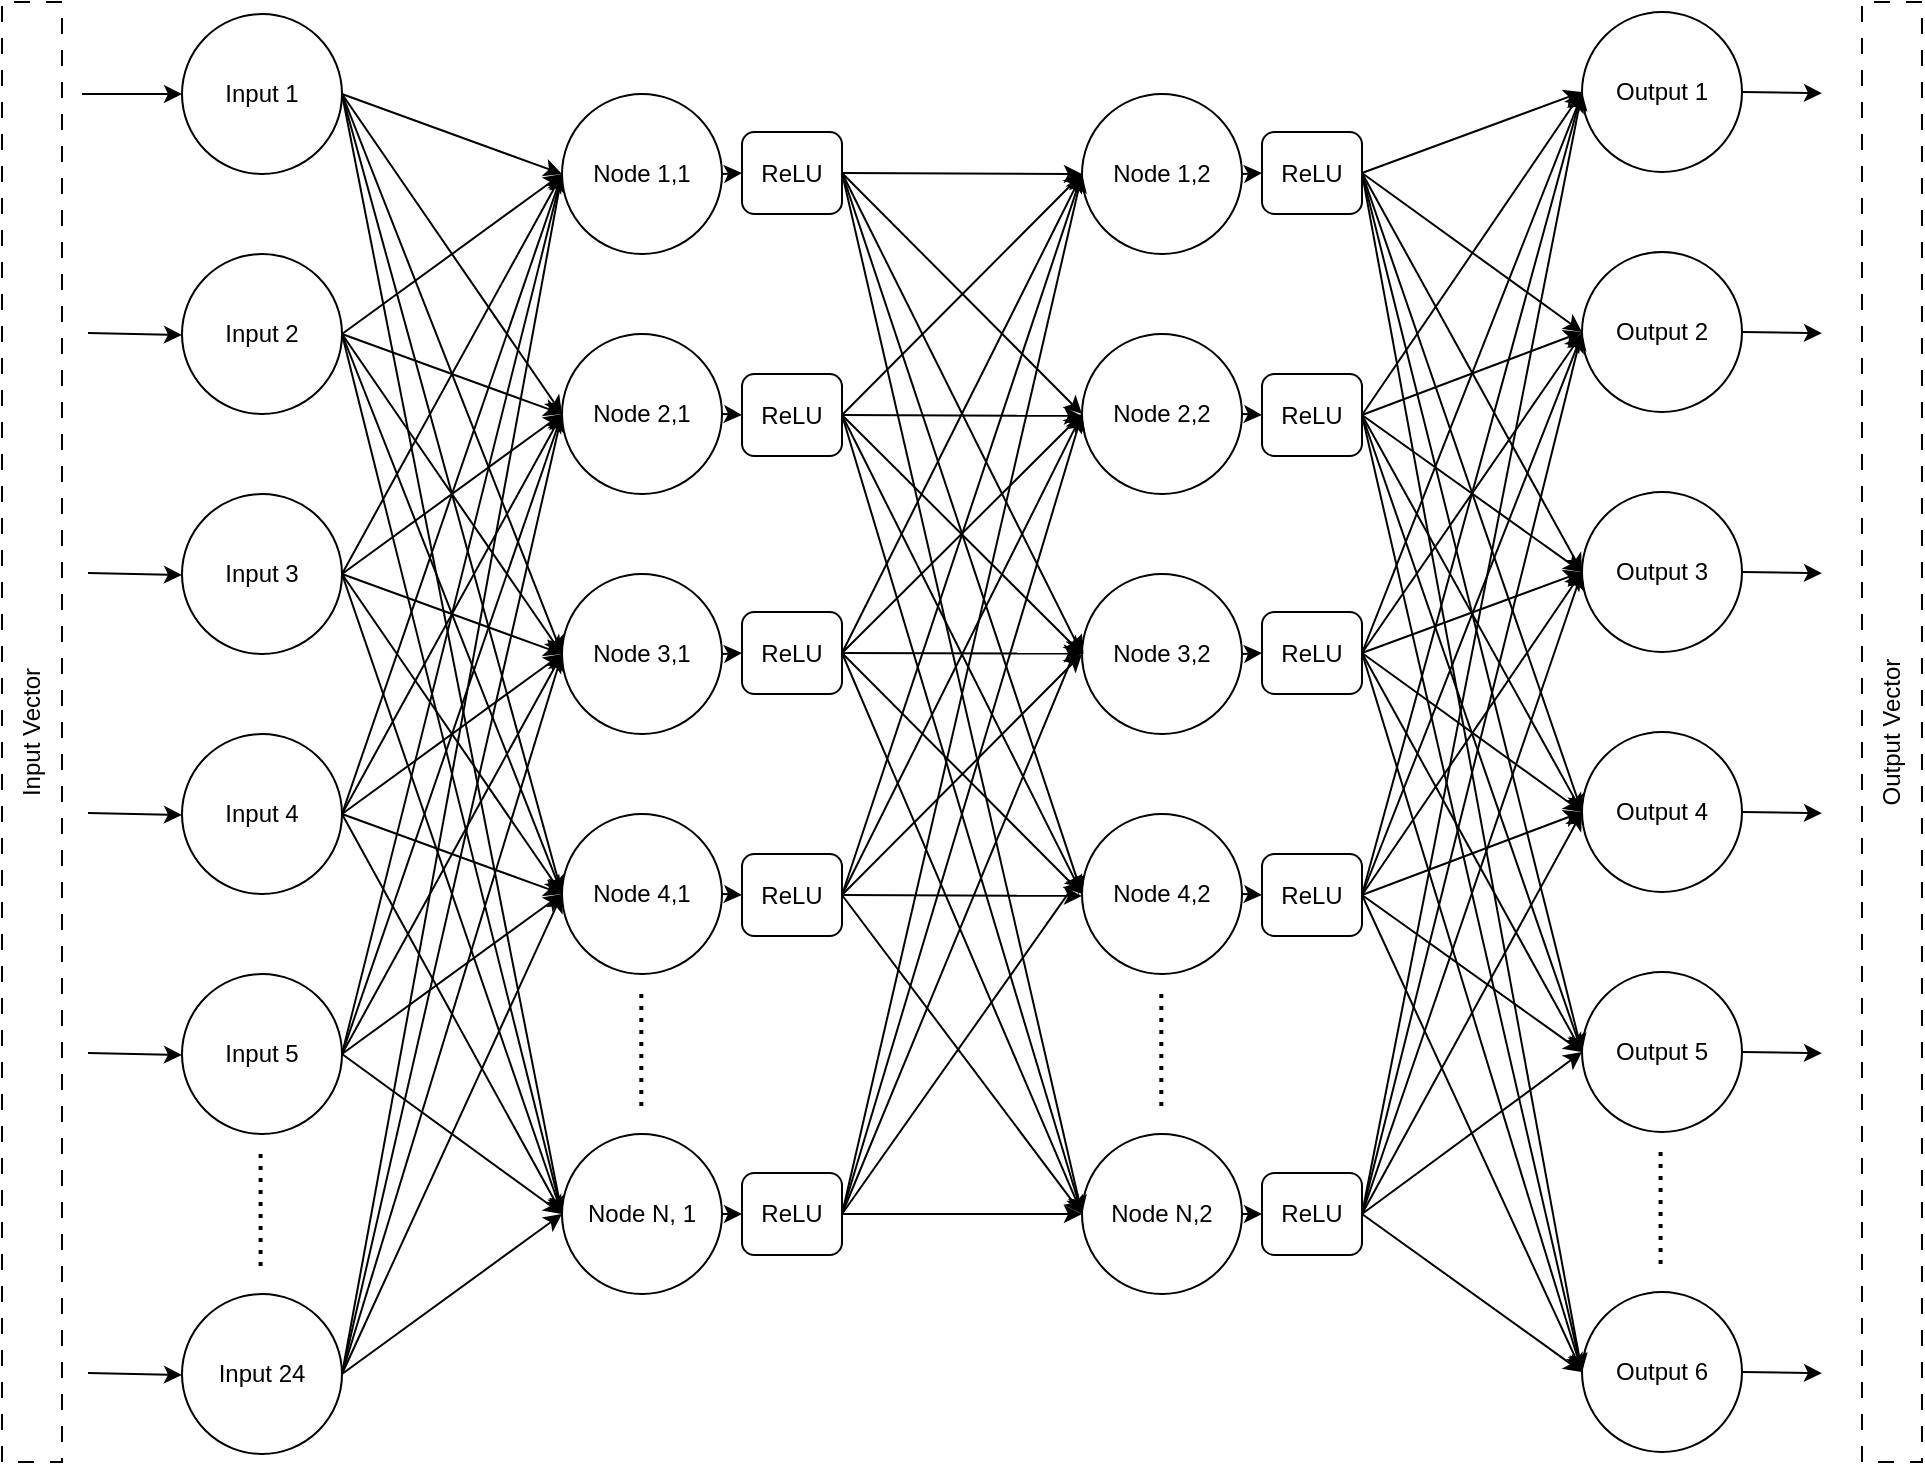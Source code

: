 <mxfile version="21.7.1" type="github">
  <diagram name="Page-1" id="8gMFKK3R2ZeON6QerMfF">
    <mxGraphModel dx="1363" dy="889" grid="1" gridSize="10" guides="1" tooltips="1" connect="1" arrows="1" fold="1" page="1" pageScale="1" pageWidth="1169" pageHeight="827" math="0" shadow="0">
      <root>
        <mxCell id="0" />
        <mxCell id="1" parent="0" />
        <mxCell id="MKaenRL1xMwM7ThxQxj5-61" style="rounded=0;orthogonalLoop=1;jettySize=auto;html=1;exitX=1;exitY=0.5;exitDx=0;exitDy=0;entryX=0;entryY=0.5;entryDx=0;entryDy=0;" edge="1" parent="1" source="MKaenRL1xMwM7ThxQxj5-1" target="MKaenRL1xMwM7ThxQxj5-19">
          <mxGeometry relative="1" as="geometry" />
        </mxCell>
        <mxCell id="MKaenRL1xMwM7ThxQxj5-63" style="rounded=0;orthogonalLoop=1;jettySize=auto;html=1;exitX=1;exitY=0.5;exitDx=0;exitDy=0;entryX=0;entryY=0.5;entryDx=0;entryDy=0;" edge="1" parent="1" source="MKaenRL1xMwM7ThxQxj5-1" target="MKaenRL1xMwM7ThxQxj5-20">
          <mxGeometry relative="1" as="geometry" />
        </mxCell>
        <mxCell id="MKaenRL1xMwM7ThxQxj5-64" style="rounded=0;orthogonalLoop=1;jettySize=auto;html=1;exitX=1;exitY=0.5;exitDx=0;exitDy=0;entryX=0;entryY=0.5;entryDx=0;entryDy=0;" edge="1" parent="1" source="MKaenRL1xMwM7ThxQxj5-1" target="MKaenRL1xMwM7ThxQxj5-21">
          <mxGeometry relative="1" as="geometry" />
        </mxCell>
        <mxCell id="MKaenRL1xMwM7ThxQxj5-65" style="edgeStyle=none;shape=connector;rounded=0;orthogonalLoop=1;jettySize=auto;html=1;exitX=1;exitY=0.5;exitDx=0;exitDy=0;entryX=0;entryY=0.5;entryDx=0;entryDy=0;labelBackgroundColor=default;strokeColor=default;fontFamily=Helvetica;fontSize=11;fontColor=default;endArrow=classic;" edge="1" parent="1" source="MKaenRL1xMwM7ThxQxj5-1" target="MKaenRL1xMwM7ThxQxj5-22">
          <mxGeometry relative="1" as="geometry" />
        </mxCell>
        <mxCell id="MKaenRL1xMwM7ThxQxj5-66" style="edgeStyle=none;shape=connector;rounded=0;orthogonalLoop=1;jettySize=auto;html=1;exitX=1;exitY=0.5;exitDx=0;exitDy=0;entryX=0;entryY=0.5;entryDx=0;entryDy=0;labelBackgroundColor=default;strokeColor=default;fontFamily=Helvetica;fontSize=11;fontColor=default;endArrow=classic;" edge="1" parent="1" source="MKaenRL1xMwM7ThxQxj5-1" target="MKaenRL1xMwM7ThxQxj5-23">
          <mxGeometry relative="1" as="geometry" />
        </mxCell>
        <mxCell id="MKaenRL1xMwM7ThxQxj5-1" value="Input 1" style="ellipse;whiteSpace=wrap;html=1;aspect=fixed;" vertex="1" parent="1">
          <mxGeometry x="140" y="40" width="80" height="80" as="geometry" />
        </mxCell>
        <mxCell id="MKaenRL1xMwM7ThxQxj5-67" style="edgeStyle=none;shape=connector;rounded=0;orthogonalLoop=1;jettySize=auto;html=1;exitX=1;exitY=0.5;exitDx=0;exitDy=0;entryX=0;entryY=0.5;entryDx=0;entryDy=0;labelBackgroundColor=default;strokeColor=default;fontFamily=Helvetica;fontSize=11;fontColor=default;endArrow=classic;" edge="1" parent="1" source="MKaenRL1xMwM7ThxQxj5-2" target="MKaenRL1xMwM7ThxQxj5-19">
          <mxGeometry relative="1" as="geometry" />
        </mxCell>
        <mxCell id="MKaenRL1xMwM7ThxQxj5-68" style="edgeStyle=none;shape=connector;rounded=0;orthogonalLoop=1;jettySize=auto;html=1;exitX=1;exitY=0.5;exitDx=0;exitDy=0;entryX=0;entryY=0.5;entryDx=0;entryDy=0;labelBackgroundColor=default;strokeColor=default;fontFamily=Helvetica;fontSize=11;fontColor=default;endArrow=classic;" edge="1" parent="1" source="MKaenRL1xMwM7ThxQxj5-2" target="MKaenRL1xMwM7ThxQxj5-20">
          <mxGeometry relative="1" as="geometry" />
        </mxCell>
        <mxCell id="MKaenRL1xMwM7ThxQxj5-69" style="edgeStyle=none;shape=connector;rounded=0;orthogonalLoop=1;jettySize=auto;html=1;exitX=1;exitY=0.5;exitDx=0;exitDy=0;entryX=0;entryY=0.5;entryDx=0;entryDy=0;labelBackgroundColor=default;strokeColor=default;fontFamily=Helvetica;fontSize=11;fontColor=default;endArrow=classic;" edge="1" parent="1" source="MKaenRL1xMwM7ThxQxj5-2" target="MKaenRL1xMwM7ThxQxj5-21">
          <mxGeometry relative="1" as="geometry" />
        </mxCell>
        <mxCell id="MKaenRL1xMwM7ThxQxj5-70" style="edgeStyle=none;shape=connector;rounded=0;orthogonalLoop=1;jettySize=auto;html=1;exitX=1;exitY=0.5;exitDx=0;exitDy=0;entryX=0;entryY=0.5;entryDx=0;entryDy=0;labelBackgroundColor=default;strokeColor=default;fontFamily=Helvetica;fontSize=11;fontColor=default;endArrow=classic;" edge="1" parent="1" source="MKaenRL1xMwM7ThxQxj5-2" target="MKaenRL1xMwM7ThxQxj5-22">
          <mxGeometry relative="1" as="geometry" />
        </mxCell>
        <mxCell id="MKaenRL1xMwM7ThxQxj5-71" style="edgeStyle=none;shape=connector;rounded=0;orthogonalLoop=1;jettySize=auto;html=1;exitX=1;exitY=0.5;exitDx=0;exitDy=0;entryX=0;entryY=0.5;entryDx=0;entryDy=0;labelBackgroundColor=default;strokeColor=default;fontFamily=Helvetica;fontSize=11;fontColor=default;endArrow=classic;" edge="1" parent="1" source="MKaenRL1xMwM7ThxQxj5-2" target="MKaenRL1xMwM7ThxQxj5-23">
          <mxGeometry relative="1" as="geometry" />
        </mxCell>
        <mxCell id="MKaenRL1xMwM7ThxQxj5-2" value="Input 2" style="ellipse;whiteSpace=wrap;html=1;aspect=fixed;" vertex="1" parent="1">
          <mxGeometry x="140" y="160" width="80" height="80" as="geometry" />
        </mxCell>
        <mxCell id="MKaenRL1xMwM7ThxQxj5-8" style="edgeStyle=orthogonalEdgeStyle;rounded=0;orthogonalLoop=1;jettySize=auto;html=1;endArrow=none;endFill=0;dashed=1;targetPerimeterSpacing=-7;sourcePerimeterSpacing=4;strokeWidth=2;dashPattern=1 2;" edge="1" parent="1">
          <mxGeometry relative="1" as="geometry">
            <mxPoint x="179.29" y="610" as="sourcePoint" />
            <mxPoint x="179.29" y="670" as="targetPoint" />
          </mxGeometry>
        </mxCell>
        <mxCell id="MKaenRL1xMwM7ThxQxj5-72" style="edgeStyle=none;shape=connector;rounded=0;orthogonalLoop=1;jettySize=auto;html=1;exitX=1;exitY=0.5;exitDx=0;exitDy=0;labelBackgroundColor=default;strokeColor=default;fontFamily=Helvetica;fontSize=11;fontColor=default;endArrow=classic;" edge="1" parent="1" source="MKaenRL1xMwM7ThxQxj5-3">
          <mxGeometry relative="1" as="geometry">
            <mxPoint x="330" y="120.0" as="targetPoint" />
          </mxGeometry>
        </mxCell>
        <mxCell id="MKaenRL1xMwM7ThxQxj5-74" style="edgeStyle=none;shape=connector;rounded=0;orthogonalLoop=1;jettySize=auto;html=1;exitX=1;exitY=0.5;exitDx=0;exitDy=0;labelBackgroundColor=default;strokeColor=default;fontFamily=Helvetica;fontSize=11;fontColor=default;endArrow=classic;" edge="1" parent="1" source="MKaenRL1xMwM7ThxQxj5-3">
          <mxGeometry relative="1" as="geometry">
            <mxPoint x="330" y="240" as="targetPoint" />
          </mxGeometry>
        </mxCell>
        <mxCell id="MKaenRL1xMwM7ThxQxj5-75" style="edgeStyle=none;shape=connector;rounded=0;orthogonalLoop=1;jettySize=auto;html=1;exitX=1;exitY=0.5;exitDx=0;exitDy=0;labelBackgroundColor=default;strokeColor=default;fontFamily=Helvetica;fontSize=11;fontColor=default;endArrow=classic;" edge="1" parent="1" source="MKaenRL1xMwM7ThxQxj5-3">
          <mxGeometry relative="1" as="geometry">
            <mxPoint x="330" y="360" as="targetPoint" />
          </mxGeometry>
        </mxCell>
        <mxCell id="MKaenRL1xMwM7ThxQxj5-76" style="edgeStyle=none;shape=connector;rounded=0;orthogonalLoop=1;jettySize=auto;html=1;exitX=1;exitY=0.5;exitDx=0;exitDy=0;entryX=0;entryY=0.5;entryDx=0;entryDy=0;labelBackgroundColor=default;strokeColor=default;fontFamily=Helvetica;fontSize=11;fontColor=default;endArrow=classic;" edge="1" parent="1" source="MKaenRL1xMwM7ThxQxj5-3" target="MKaenRL1xMwM7ThxQxj5-22">
          <mxGeometry relative="1" as="geometry" />
        </mxCell>
        <mxCell id="MKaenRL1xMwM7ThxQxj5-77" style="edgeStyle=none;shape=connector;rounded=0;orthogonalLoop=1;jettySize=auto;html=1;exitX=1;exitY=0.5;exitDx=0;exitDy=0;entryX=0;entryY=0.5;entryDx=0;entryDy=0;labelBackgroundColor=default;strokeColor=default;fontFamily=Helvetica;fontSize=11;fontColor=default;endArrow=classic;" edge="1" parent="1" source="MKaenRL1xMwM7ThxQxj5-3" target="MKaenRL1xMwM7ThxQxj5-23">
          <mxGeometry relative="1" as="geometry" />
        </mxCell>
        <mxCell id="MKaenRL1xMwM7ThxQxj5-3" value="Input 3" style="ellipse;whiteSpace=wrap;html=1;aspect=fixed;" vertex="1" parent="1">
          <mxGeometry x="140" y="280" width="80" height="80" as="geometry" />
        </mxCell>
        <mxCell id="MKaenRL1xMwM7ThxQxj5-89" style="edgeStyle=none;shape=connector;rounded=0;orthogonalLoop=1;jettySize=auto;html=1;exitX=1;exitY=0.5;exitDx=0;exitDy=0;entryX=0;entryY=0.5;entryDx=0;entryDy=0;labelBackgroundColor=default;strokeColor=default;fontFamily=Helvetica;fontSize=11;fontColor=default;endArrow=classic;" edge="1" parent="1" source="MKaenRL1xMwM7ThxQxj5-7" target="MKaenRL1xMwM7ThxQxj5-19">
          <mxGeometry relative="1" as="geometry" />
        </mxCell>
        <mxCell id="MKaenRL1xMwM7ThxQxj5-90" style="edgeStyle=none;shape=connector;rounded=0;orthogonalLoop=1;jettySize=auto;html=1;exitX=1;exitY=0.5;exitDx=0;exitDy=0;entryX=0;entryY=0.5;entryDx=0;entryDy=0;labelBackgroundColor=default;strokeColor=default;fontFamily=Helvetica;fontSize=11;fontColor=default;endArrow=classic;" edge="1" parent="1" source="MKaenRL1xMwM7ThxQxj5-7" target="MKaenRL1xMwM7ThxQxj5-20">
          <mxGeometry relative="1" as="geometry" />
        </mxCell>
        <mxCell id="MKaenRL1xMwM7ThxQxj5-91" style="edgeStyle=none;shape=connector;rounded=0;orthogonalLoop=1;jettySize=auto;html=1;exitX=1;exitY=0.5;exitDx=0;exitDy=0;entryX=0;entryY=0.5;entryDx=0;entryDy=0;labelBackgroundColor=default;strokeColor=default;fontFamily=Helvetica;fontSize=11;fontColor=default;endArrow=classic;" edge="1" parent="1" source="MKaenRL1xMwM7ThxQxj5-7" target="MKaenRL1xMwM7ThxQxj5-21">
          <mxGeometry relative="1" as="geometry" />
        </mxCell>
        <mxCell id="MKaenRL1xMwM7ThxQxj5-92" style="edgeStyle=none;shape=connector;rounded=0;orthogonalLoop=1;jettySize=auto;html=1;exitX=1;exitY=0.5;exitDx=0;exitDy=0;entryX=0;entryY=0.5;entryDx=0;entryDy=0;labelBackgroundColor=default;strokeColor=default;fontFamily=Helvetica;fontSize=11;fontColor=default;endArrow=classic;" edge="1" parent="1" source="MKaenRL1xMwM7ThxQxj5-7" target="MKaenRL1xMwM7ThxQxj5-22">
          <mxGeometry relative="1" as="geometry" />
        </mxCell>
        <mxCell id="MKaenRL1xMwM7ThxQxj5-93" style="edgeStyle=none;shape=connector;rounded=0;orthogonalLoop=1;jettySize=auto;html=1;exitX=1;exitY=0.5;exitDx=0;exitDy=0;entryX=0;entryY=0.5;entryDx=0;entryDy=0;labelBackgroundColor=default;strokeColor=default;fontFamily=Helvetica;fontSize=11;fontColor=default;endArrow=classic;" edge="1" parent="1" source="MKaenRL1xMwM7ThxQxj5-7" target="MKaenRL1xMwM7ThxQxj5-23">
          <mxGeometry relative="1" as="geometry" />
        </mxCell>
        <mxCell id="MKaenRL1xMwM7ThxQxj5-7" value="Input 24" style="ellipse;whiteSpace=wrap;html=1;aspect=fixed;" vertex="1" parent="1">
          <mxGeometry x="140" y="680" width="80" height="80" as="geometry" />
        </mxCell>
        <mxCell id="MKaenRL1xMwM7ThxQxj5-78" style="edgeStyle=none;shape=connector;rounded=0;orthogonalLoop=1;jettySize=auto;html=1;exitX=1;exitY=0.5;exitDx=0;exitDy=0;entryX=0;entryY=0.5;entryDx=0;entryDy=0;labelBackgroundColor=default;strokeColor=default;fontFamily=Helvetica;fontSize=11;fontColor=default;endArrow=classic;" edge="1" parent="1" source="MKaenRL1xMwM7ThxQxj5-10" target="MKaenRL1xMwM7ThxQxj5-19">
          <mxGeometry relative="1" as="geometry" />
        </mxCell>
        <mxCell id="MKaenRL1xMwM7ThxQxj5-79" style="edgeStyle=none;shape=connector;rounded=0;orthogonalLoop=1;jettySize=auto;html=1;exitX=1;exitY=0.5;exitDx=0;exitDy=0;entryX=0;entryY=0.5;entryDx=0;entryDy=0;labelBackgroundColor=default;strokeColor=default;fontFamily=Helvetica;fontSize=11;fontColor=default;endArrow=classic;" edge="1" parent="1" source="MKaenRL1xMwM7ThxQxj5-10" target="MKaenRL1xMwM7ThxQxj5-20">
          <mxGeometry relative="1" as="geometry" />
        </mxCell>
        <mxCell id="MKaenRL1xMwM7ThxQxj5-80" style="edgeStyle=none;shape=connector;rounded=0;orthogonalLoop=1;jettySize=auto;html=1;exitX=1;exitY=0.5;exitDx=0;exitDy=0;entryX=0;entryY=0.5;entryDx=0;entryDy=0;labelBackgroundColor=default;strokeColor=default;fontFamily=Helvetica;fontSize=11;fontColor=default;endArrow=classic;" edge="1" parent="1" source="MKaenRL1xMwM7ThxQxj5-10" target="MKaenRL1xMwM7ThxQxj5-21">
          <mxGeometry relative="1" as="geometry" />
        </mxCell>
        <mxCell id="MKaenRL1xMwM7ThxQxj5-81" style="edgeStyle=none;shape=connector;rounded=0;orthogonalLoop=1;jettySize=auto;html=1;exitX=1;exitY=0.5;exitDx=0;exitDy=0;entryX=0;entryY=0.5;entryDx=0;entryDy=0;labelBackgroundColor=default;strokeColor=default;fontFamily=Helvetica;fontSize=11;fontColor=default;endArrow=classic;" edge="1" parent="1" source="MKaenRL1xMwM7ThxQxj5-10" target="MKaenRL1xMwM7ThxQxj5-22">
          <mxGeometry relative="1" as="geometry" />
        </mxCell>
        <mxCell id="MKaenRL1xMwM7ThxQxj5-83" style="edgeStyle=none;shape=connector;rounded=0;orthogonalLoop=1;jettySize=auto;html=1;exitX=1;exitY=0.5;exitDx=0;exitDy=0;entryX=0;entryY=0.5;entryDx=0;entryDy=0;labelBackgroundColor=default;strokeColor=default;fontFamily=Helvetica;fontSize=11;fontColor=default;endArrow=classic;" edge="1" parent="1" source="MKaenRL1xMwM7ThxQxj5-10" target="MKaenRL1xMwM7ThxQxj5-23">
          <mxGeometry relative="1" as="geometry" />
        </mxCell>
        <mxCell id="MKaenRL1xMwM7ThxQxj5-10" value="Input 4" style="ellipse;whiteSpace=wrap;html=1;aspect=fixed;" vertex="1" parent="1">
          <mxGeometry x="140" y="400" width="80" height="80" as="geometry" />
        </mxCell>
        <mxCell id="MKaenRL1xMwM7ThxQxj5-84" style="edgeStyle=none;shape=connector;rounded=0;orthogonalLoop=1;jettySize=auto;html=1;exitX=1;exitY=0.5;exitDx=0;exitDy=0;entryX=0;entryY=0.5;entryDx=0;entryDy=0;labelBackgroundColor=default;strokeColor=default;fontFamily=Helvetica;fontSize=11;fontColor=default;endArrow=classic;" edge="1" parent="1" source="MKaenRL1xMwM7ThxQxj5-11" target="MKaenRL1xMwM7ThxQxj5-19">
          <mxGeometry relative="1" as="geometry" />
        </mxCell>
        <mxCell id="MKaenRL1xMwM7ThxQxj5-85" style="edgeStyle=none;shape=connector;rounded=0;orthogonalLoop=1;jettySize=auto;html=1;exitX=1;exitY=0.5;exitDx=0;exitDy=0;entryX=0;entryY=0.5;entryDx=0;entryDy=0;labelBackgroundColor=default;strokeColor=default;fontFamily=Helvetica;fontSize=11;fontColor=default;endArrow=classic;" edge="1" parent="1" source="MKaenRL1xMwM7ThxQxj5-11" target="MKaenRL1xMwM7ThxQxj5-20">
          <mxGeometry relative="1" as="geometry" />
        </mxCell>
        <mxCell id="MKaenRL1xMwM7ThxQxj5-86" style="edgeStyle=none;shape=connector;rounded=0;orthogonalLoop=1;jettySize=auto;html=1;exitX=1;exitY=0.5;exitDx=0;exitDy=0;entryX=0;entryY=0.5;entryDx=0;entryDy=0;labelBackgroundColor=default;strokeColor=default;fontFamily=Helvetica;fontSize=11;fontColor=default;endArrow=classic;" edge="1" parent="1" source="MKaenRL1xMwM7ThxQxj5-11" target="MKaenRL1xMwM7ThxQxj5-21">
          <mxGeometry relative="1" as="geometry" />
        </mxCell>
        <mxCell id="MKaenRL1xMwM7ThxQxj5-87" style="edgeStyle=none;shape=connector;rounded=0;orthogonalLoop=1;jettySize=auto;html=1;exitX=1;exitY=0.5;exitDx=0;exitDy=0;entryX=0;entryY=0.5;entryDx=0;entryDy=0;labelBackgroundColor=default;strokeColor=default;fontFamily=Helvetica;fontSize=11;fontColor=default;endArrow=classic;" edge="1" parent="1" source="MKaenRL1xMwM7ThxQxj5-11" target="MKaenRL1xMwM7ThxQxj5-22">
          <mxGeometry relative="1" as="geometry" />
        </mxCell>
        <mxCell id="MKaenRL1xMwM7ThxQxj5-88" style="edgeStyle=none;shape=connector;rounded=0;orthogonalLoop=1;jettySize=auto;html=1;exitX=1;exitY=0.5;exitDx=0;exitDy=0;entryX=0;entryY=0.5;entryDx=0;entryDy=0;labelBackgroundColor=default;strokeColor=default;fontFamily=Helvetica;fontSize=11;fontColor=default;endArrow=classic;" edge="1" parent="1" source="MKaenRL1xMwM7ThxQxj5-11" target="MKaenRL1xMwM7ThxQxj5-23">
          <mxGeometry relative="1" as="geometry" />
        </mxCell>
        <mxCell id="MKaenRL1xMwM7ThxQxj5-11" value="Input 5" style="ellipse;whiteSpace=wrap;html=1;aspect=fixed;" vertex="1" parent="1">
          <mxGeometry x="140" y="520" width="80" height="80" as="geometry" />
        </mxCell>
        <mxCell id="MKaenRL1xMwM7ThxQxj5-12" value="Input Vector" style="rounded=0;whiteSpace=wrap;html=1;dashed=1;dashPattern=8 8;rotation=-90;" vertex="1" parent="1">
          <mxGeometry x="-300" y="384" width="730" height="30" as="geometry" />
        </mxCell>
        <mxCell id="MKaenRL1xMwM7ThxQxj5-13" value="" style="endArrow=classic;html=1;rounded=0;entryX=0;entryY=0.5;entryDx=0;entryDy=0;" edge="1" parent="1" target="MKaenRL1xMwM7ThxQxj5-1">
          <mxGeometry width="50" height="50" relative="1" as="geometry">
            <mxPoint x="90" y="80" as="sourcePoint" />
            <mxPoint x="330" y="230" as="targetPoint" />
          </mxGeometry>
        </mxCell>
        <mxCell id="MKaenRL1xMwM7ThxQxj5-14" value="" style="endArrow=classic;html=1;rounded=0;entryX=0;entryY=0.5;entryDx=0;entryDy=0;exitX=1.063;exitY=0.054;exitDx=0;exitDy=0;exitPerimeter=0;" edge="1" parent="1">
          <mxGeometry width="50" height="50" relative="1" as="geometry">
            <mxPoint x="93" y="199.5" as="sourcePoint" />
            <mxPoint x="140" y="200.5" as="targetPoint" />
          </mxGeometry>
        </mxCell>
        <mxCell id="MKaenRL1xMwM7ThxQxj5-15" value="" style="endArrow=classic;html=1;rounded=0;entryX=0;entryY=0.5;entryDx=0;entryDy=0;exitX=1.063;exitY=0.054;exitDx=0;exitDy=0;exitPerimeter=0;" edge="1" parent="1">
          <mxGeometry width="50" height="50" relative="1" as="geometry">
            <mxPoint x="93" y="319.5" as="sourcePoint" />
            <mxPoint x="140" y="320.5" as="targetPoint" />
          </mxGeometry>
        </mxCell>
        <mxCell id="MKaenRL1xMwM7ThxQxj5-16" value="" style="endArrow=classic;html=1;rounded=0;entryX=0;entryY=0.5;entryDx=0;entryDy=0;exitX=1.063;exitY=0.054;exitDx=0;exitDy=0;exitPerimeter=0;" edge="1" parent="1">
          <mxGeometry width="50" height="50" relative="1" as="geometry">
            <mxPoint x="93" y="439.5" as="sourcePoint" />
            <mxPoint x="140" y="440.5" as="targetPoint" />
          </mxGeometry>
        </mxCell>
        <mxCell id="MKaenRL1xMwM7ThxQxj5-17" value="" style="endArrow=classic;html=1;rounded=0;entryX=0;entryY=0.5;entryDx=0;entryDy=0;exitX=1.063;exitY=0.054;exitDx=0;exitDy=0;exitPerimeter=0;" edge="1" parent="1">
          <mxGeometry width="50" height="50" relative="1" as="geometry">
            <mxPoint x="93" y="559.5" as="sourcePoint" />
            <mxPoint x="140" y="560.5" as="targetPoint" />
          </mxGeometry>
        </mxCell>
        <mxCell id="MKaenRL1xMwM7ThxQxj5-18" value="" style="endArrow=classic;html=1;rounded=0;entryX=0;entryY=0.5;entryDx=0;entryDy=0;exitX=1.063;exitY=0.054;exitDx=0;exitDy=0;exitPerimeter=0;" edge="1" parent="1">
          <mxGeometry width="50" height="50" relative="1" as="geometry">
            <mxPoint x="93" y="719.5" as="sourcePoint" />
            <mxPoint x="140" y="720.5" as="targetPoint" />
          </mxGeometry>
        </mxCell>
        <mxCell id="MKaenRL1xMwM7ThxQxj5-94" style="edgeStyle=none;shape=connector;rounded=0;orthogonalLoop=1;jettySize=auto;html=1;exitX=1;exitY=0.5;exitDx=0;exitDy=0;entryX=0;entryY=0.5;entryDx=0;entryDy=0;labelBackgroundColor=default;strokeColor=default;fontFamily=Helvetica;fontSize=11;fontColor=default;endArrow=classic;" edge="1" parent="1" source="MKaenRL1xMwM7ThxQxj5-19" target="MKaenRL1xMwM7ThxQxj5-50">
          <mxGeometry relative="1" as="geometry" />
        </mxCell>
        <mxCell id="MKaenRL1xMwM7ThxQxj5-19" value="Node 1,1" style="ellipse;whiteSpace=wrap;html=1;aspect=fixed;" vertex="1" parent="1">
          <mxGeometry x="330" y="80" width="80" height="80" as="geometry" />
        </mxCell>
        <mxCell id="MKaenRL1xMwM7ThxQxj5-95" style="edgeStyle=none;shape=connector;rounded=0;orthogonalLoop=1;jettySize=auto;html=1;exitX=1;exitY=0.5;exitDx=0;exitDy=0;entryX=0;entryY=0.5;entryDx=0;entryDy=0;labelBackgroundColor=default;strokeColor=default;fontFamily=Helvetica;fontSize=11;fontColor=default;endArrow=classic;" edge="1" parent="1" source="MKaenRL1xMwM7ThxQxj5-20" target="MKaenRL1xMwM7ThxQxj5-51">
          <mxGeometry relative="1" as="geometry" />
        </mxCell>
        <mxCell id="MKaenRL1xMwM7ThxQxj5-20" value="Node 2,1" style="ellipse;whiteSpace=wrap;html=1;aspect=fixed;" vertex="1" parent="1">
          <mxGeometry x="330" y="200" width="80" height="80" as="geometry" />
        </mxCell>
        <mxCell id="MKaenRL1xMwM7ThxQxj5-96" style="edgeStyle=none;shape=connector;rounded=0;orthogonalLoop=1;jettySize=auto;html=1;exitX=1;exitY=0.5;exitDx=0;exitDy=0;entryX=0;entryY=0.5;entryDx=0;entryDy=0;labelBackgroundColor=default;strokeColor=default;fontFamily=Helvetica;fontSize=11;fontColor=default;endArrow=classic;" edge="1" parent="1" source="MKaenRL1xMwM7ThxQxj5-21" target="MKaenRL1xMwM7ThxQxj5-52">
          <mxGeometry relative="1" as="geometry" />
        </mxCell>
        <mxCell id="MKaenRL1xMwM7ThxQxj5-21" value="Node 3,1" style="ellipse;whiteSpace=wrap;html=1;aspect=fixed;" vertex="1" parent="1">
          <mxGeometry x="330" y="320" width="80" height="80" as="geometry" />
        </mxCell>
        <mxCell id="MKaenRL1xMwM7ThxQxj5-97" style="edgeStyle=none;shape=connector;rounded=0;orthogonalLoop=1;jettySize=auto;html=1;exitX=1;exitY=0.5;exitDx=0;exitDy=0;entryX=0;entryY=0.5;entryDx=0;entryDy=0;labelBackgroundColor=default;strokeColor=default;fontFamily=Helvetica;fontSize=11;fontColor=default;endArrow=classic;" edge="1" parent="1" source="MKaenRL1xMwM7ThxQxj5-22" target="MKaenRL1xMwM7ThxQxj5-53">
          <mxGeometry relative="1" as="geometry" />
        </mxCell>
        <mxCell id="MKaenRL1xMwM7ThxQxj5-22" value="Node 4,1" style="ellipse;whiteSpace=wrap;html=1;aspect=fixed;" vertex="1" parent="1">
          <mxGeometry x="330" y="440" width="80" height="80" as="geometry" />
        </mxCell>
        <mxCell id="MKaenRL1xMwM7ThxQxj5-98" style="edgeStyle=none;shape=connector;rounded=0;orthogonalLoop=1;jettySize=auto;html=1;exitX=1;exitY=0.5;exitDx=0;exitDy=0;entryX=0;entryY=0.5;entryDx=0;entryDy=0;labelBackgroundColor=default;strokeColor=default;fontFamily=Helvetica;fontSize=11;fontColor=default;endArrow=classic;" edge="1" parent="1" source="MKaenRL1xMwM7ThxQxj5-23" target="MKaenRL1xMwM7ThxQxj5-54">
          <mxGeometry relative="1" as="geometry" />
        </mxCell>
        <mxCell id="MKaenRL1xMwM7ThxQxj5-23" value="Node N, 1" style="ellipse;whiteSpace=wrap;html=1;aspect=fixed;" vertex="1" parent="1">
          <mxGeometry x="330" y="600" width="80" height="80" as="geometry" />
        </mxCell>
        <mxCell id="MKaenRL1xMwM7ThxQxj5-25" style="edgeStyle=orthogonalEdgeStyle;rounded=0;orthogonalLoop=1;jettySize=auto;html=1;endArrow=none;endFill=0;dashed=1;targetPerimeterSpacing=-7;sourcePerimeterSpacing=4;strokeWidth=2;dashPattern=1 2;" edge="1" parent="1">
          <mxGeometry relative="1" as="geometry">
            <mxPoint x="369.66" y="530" as="sourcePoint" />
            <mxPoint x="369.66" y="590" as="targetPoint" />
          </mxGeometry>
        </mxCell>
        <mxCell id="MKaenRL1xMwM7ThxQxj5-124" style="edgeStyle=none;shape=connector;rounded=0;orthogonalLoop=1;jettySize=auto;html=1;exitX=1;exitY=0.5;exitDx=0;exitDy=0;entryX=0;entryY=0.5;entryDx=0;entryDy=0;labelBackgroundColor=default;strokeColor=default;fontFamily=Helvetica;fontSize=11;fontColor=default;endArrow=classic;" edge="1" parent="1" source="MKaenRL1xMwM7ThxQxj5-31" target="MKaenRL1xMwM7ThxQxj5-56">
          <mxGeometry relative="1" as="geometry" />
        </mxCell>
        <mxCell id="MKaenRL1xMwM7ThxQxj5-31" value="Node 1,2" style="ellipse;whiteSpace=wrap;html=1;aspect=fixed;" vertex="1" parent="1">
          <mxGeometry x="590" y="80" width="80" height="80" as="geometry" />
        </mxCell>
        <mxCell id="MKaenRL1xMwM7ThxQxj5-126" style="edgeStyle=none;shape=connector;rounded=0;orthogonalLoop=1;jettySize=auto;html=1;exitX=1;exitY=0.5;exitDx=0;exitDy=0;entryX=0;entryY=0.5;entryDx=0;entryDy=0;labelBackgroundColor=default;strokeColor=default;fontFamily=Helvetica;fontSize=11;fontColor=default;endArrow=classic;" edge="1" parent="1" source="MKaenRL1xMwM7ThxQxj5-32" target="MKaenRL1xMwM7ThxQxj5-57">
          <mxGeometry relative="1" as="geometry" />
        </mxCell>
        <mxCell id="MKaenRL1xMwM7ThxQxj5-32" value="Node 2,2" style="ellipse;whiteSpace=wrap;html=1;aspect=fixed;" vertex="1" parent="1">
          <mxGeometry x="590" y="200" width="80" height="80" as="geometry" />
        </mxCell>
        <mxCell id="MKaenRL1xMwM7ThxQxj5-127" style="edgeStyle=none;shape=connector;rounded=0;orthogonalLoop=1;jettySize=auto;html=1;exitX=1;exitY=0.5;exitDx=0;exitDy=0;entryX=0;entryY=0.5;entryDx=0;entryDy=0;labelBackgroundColor=default;strokeColor=default;fontFamily=Helvetica;fontSize=11;fontColor=default;endArrow=classic;" edge="1" parent="1" source="MKaenRL1xMwM7ThxQxj5-33" target="MKaenRL1xMwM7ThxQxj5-58">
          <mxGeometry relative="1" as="geometry" />
        </mxCell>
        <mxCell id="MKaenRL1xMwM7ThxQxj5-33" value="Node 3,2" style="ellipse;whiteSpace=wrap;html=1;aspect=fixed;" vertex="1" parent="1">
          <mxGeometry x="590" y="320" width="80" height="80" as="geometry" />
        </mxCell>
        <mxCell id="MKaenRL1xMwM7ThxQxj5-128" style="edgeStyle=none;shape=connector;rounded=0;orthogonalLoop=1;jettySize=auto;html=1;exitX=1;exitY=0.5;exitDx=0;exitDy=0;entryX=0;entryY=0.5;entryDx=0;entryDy=0;labelBackgroundColor=default;strokeColor=default;fontFamily=Helvetica;fontSize=11;fontColor=default;endArrow=classic;" edge="1" parent="1" source="MKaenRL1xMwM7ThxQxj5-34" target="MKaenRL1xMwM7ThxQxj5-59">
          <mxGeometry relative="1" as="geometry" />
        </mxCell>
        <mxCell id="MKaenRL1xMwM7ThxQxj5-34" value="Node 4,2" style="ellipse;whiteSpace=wrap;html=1;aspect=fixed;" vertex="1" parent="1">
          <mxGeometry x="590" y="440" width="80" height="80" as="geometry" />
        </mxCell>
        <mxCell id="MKaenRL1xMwM7ThxQxj5-129" style="edgeStyle=none;shape=connector;rounded=0;orthogonalLoop=1;jettySize=auto;html=1;exitX=1;exitY=0.5;exitDx=0;exitDy=0;entryX=0;entryY=0.5;entryDx=0;entryDy=0;labelBackgroundColor=default;strokeColor=default;fontFamily=Helvetica;fontSize=11;fontColor=default;endArrow=classic;" edge="1" parent="1" source="MKaenRL1xMwM7ThxQxj5-35" target="MKaenRL1xMwM7ThxQxj5-60">
          <mxGeometry relative="1" as="geometry" />
        </mxCell>
        <mxCell id="MKaenRL1xMwM7ThxQxj5-35" value="Node N,2" style="ellipse;whiteSpace=wrap;html=1;aspect=fixed;" vertex="1" parent="1">
          <mxGeometry x="590" y="600" width="80" height="80" as="geometry" />
        </mxCell>
        <mxCell id="MKaenRL1xMwM7ThxQxj5-36" style="edgeStyle=orthogonalEdgeStyle;rounded=0;orthogonalLoop=1;jettySize=auto;html=1;endArrow=none;endFill=0;dashed=1;targetPerimeterSpacing=-7;sourcePerimeterSpacing=4;strokeWidth=2;dashPattern=1 2;" edge="1" parent="1">
          <mxGeometry relative="1" as="geometry">
            <mxPoint x="629.66" y="530" as="sourcePoint" />
            <mxPoint x="629.66" y="590" as="targetPoint" />
          </mxGeometry>
        </mxCell>
        <mxCell id="MKaenRL1xMwM7ThxQxj5-162" style="edgeStyle=none;shape=connector;rounded=0;orthogonalLoop=1;jettySize=auto;html=1;exitX=1;exitY=0.5;exitDx=0;exitDy=0;labelBackgroundColor=default;strokeColor=default;fontFamily=Helvetica;fontSize=11;fontColor=default;endArrow=classic;" edge="1" parent="1" source="MKaenRL1xMwM7ThxQxj5-43">
          <mxGeometry relative="1" as="geometry">
            <mxPoint x="960" y="79.571" as="targetPoint" />
          </mxGeometry>
        </mxCell>
        <mxCell id="MKaenRL1xMwM7ThxQxj5-43" value="Output 1" style="ellipse;whiteSpace=wrap;html=1;aspect=fixed;" vertex="1" parent="1">
          <mxGeometry x="840" y="39" width="80" height="80" as="geometry" />
        </mxCell>
        <mxCell id="MKaenRL1xMwM7ThxQxj5-163" style="edgeStyle=none;shape=connector;rounded=0;orthogonalLoop=1;jettySize=auto;html=1;exitX=1;exitY=0.5;exitDx=0;exitDy=0;labelBackgroundColor=default;strokeColor=default;fontFamily=Helvetica;fontSize=11;fontColor=default;endArrow=classic;" edge="1" parent="1" source="MKaenRL1xMwM7ThxQxj5-44">
          <mxGeometry relative="1" as="geometry">
            <mxPoint x="960" y="199.571" as="targetPoint" />
          </mxGeometry>
        </mxCell>
        <mxCell id="MKaenRL1xMwM7ThxQxj5-44" value="Output 2" style="ellipse;whiteSpace=wrap;html=1;aspect=fixed;" vertex="1" parent="1">
          <mxGeometry x="840" y="159" width="80" height="80" as="geometry" />
        </mxCell>
        <mxCell id="MKaenRL1xMwM7ThxQxj5-45" style="edgeStyle=orthogonalEdgeStyle;rounded=0;orthogonalLoop=1;jettySize=auto;html=1;endArrow=none;endFill=0;dashed=1;targetPerimeterSpacing=-7;sourcePerimeterSpacing=4;strokeWidth=2;dashPattern=1 2;" edge="1" parent="1">
          <mxGeometry relative="1" as="geometry">
            <mxPoint x="879.29" y="609" as="sourcePoint" />
            <mxPoint x="879.29" y="669" as="targetPoint" />
          </mxGeometry>
        </mxCell>
        <mxCell id="MKaenRL1xMwM7ThxQxj5-164" style="edgeStyle=none;shape=connector;rounded=0;orthogonalLoop=1;jettySize=auto;html=1;exitX=1;exitY=0.5;exitDx=0;exitDy=0;labelBackgroundColor=default;strokeColor=default;fontFamily=Helvetica;fontSize=11;fontColor=default;endArrow=classic;" edge="1" parent="1" source="MKaenRL1xMwM7ThxQxj5-46">
          <mxGeometry relative="1" as="geometry">
            <mxPoint x="960" y="319.571" as="targetPoint" />
          </mxGeometry>
        </mxCell>
        <mxCell id="MKaenRL1xMwM7ThxQxj5-46" value="Output 3" style="ellipse;whiteSpace=wrap;html=1;aspect=fixed;" vertex="1" parent="1">
          <mxGeometry x="840" y="279" width="80" height="80" as="geometry" />
        </mxCell>
        <mxCell id="MKaenRL1xMwM7ThxQxj5-167" style="edgeStyle=none;shape=connector;rounded=0;orthogonalLoop=1;jettySize=auto;html=1;exitX=1;exitY=0.5;exitDx=0;exitDy=0;labelBackgroundColor=default;strokeColor=default;fontFamily=Helvetica;fontSize=11;fontColor=default;endArrow=classic;" edge="1" parent="1" source="MKaenRL1xMwM7ThxQxj5-47">
          <mxGeometry relative="1" as="geometry">
            <mxPoint x="960" y="719.571" as="targetPoint" />
          </mxGeometry>
        </mxCell>
        <mxCell id="MKaenRL1xMwM7ThxQxj5-47" value="Output 6" style="ellipse;whiteSpace=wrap;html=1;aspect=fixed;" vertex="1" parent="1">
          <mxGeometry x="840" y="679" width="80" height="80" as="geometry" />
        </mxCell>
        <mxCell id="MKaenRL1xMwM7ThxQxj5-165" style="edgeStyle=none;shape=connector;rounded=0;orthogonalLoop=1;jettySize=auto;html=1;exitX=1;exitY=0.5;exitDx=0;exitDy=0;labelBackgroundColor=default;strokeColor=default;fontFamily=Helvetica;fontSize=11;fontColor=default;endArrow=classic;" edge="1" parent="1" source="MKaenRL1xMwM7ThxQxj5-48">
          <mxGeometry relative="1" as="geometry">
            <mxPoint x="960" y="439.571" as="targetPoint" />
          </mxGeometry>
        </mxCell>
        <mxCell id="MKaenRL1xMwM7ThxQxj5-48" value="Output 4" style="ellipse;whiteSpace=wrap;html=1;aspect=fixed;" vertex="1" parent="1">
          <mxGeometry x="840" y="399" width="80" height="80" as="geometry" />
        </mxCell>
        <mxCell id="MKaenRL1xMwM7ThxQxj5-166" style="edgeStyle=none;shape=connector;rounded=0;orthogonalLoop=1;jettySize=auto;html=1;exitX=1;exitY=0.5;exitDx=0;exitDy=0;labelBackgroundColor=default;strokeColor=default;fontFamily=Helvetica;fontSize=11;fontColor=default;endArrow=classic;" edge="1" parent="1" source="MKaenRL1xMwM7ThxQxj5-49">
          <mxGeometry relative="1" as="geometry">
            <mxPoint x="960" y="559.571" as="targetPoint" />
          </mxGeometry>
        </mxCell>
        <mxCell id="MKaenRL1xMwM7ThxQxj5-49" value="Output 5" style="ellipse;whiteSpace=wrap;html=1;aspect=fixed;" vertex="1" parent="1">
          <mxGeometry x="840" y="519" width="80" height="80" as="geometry" />
        </mxCell>
        <mxCell id="MKaenRL1xMwM7ThxQxj5-99" style="edgeStyle=none;shape=connector;rounded=0;orthogonalLoop=1;jettySize=auto;html=1;exitX=1;exitY=0.5;exitDx=0;exitDy=0;entryX=0;entryY=0.5;entryDx=0;entryDy=0;labelBackgroundColor=default;strokeColor=default;fontFamily=Helvetica;fontSize=11;fontColor=default;endArrow=classic;" edge="1" parent="1" source="MKaenRL1xMwM7ThxQxj5-50" target="MKaenRL1xMwM7ThxQxj5-31">
          <mxGeometry relative="1" as="geometry" />
        </mxCell>
        <mxCell id="MKaenRL1xMwM7ThxQxj5-100" style="edgeStyle=none;shape=connector;rounded=0;orthogonalLoop=1;jettySize=auto;html=1;exitX=1;exitY=0.5;exitDx=0;exitDy=0;entryX=0;entryY=0.5;entryDx=0;entryDy=0;labelBackgroundColor=default;strokeColor=default;fontFamily=Helvetica;fontSize=11;fontColor=default;endArrow=classic;" edge="1" parent="1" source="MKaenRL1xMwM7ThxQxj5-50" target="MKaenRL1xMwM7ThxQxj5-32">
          <mxGeometry relative="1" as="geometry" />
        </mxCell>
        <mxCell id="MKaenRL1xMwM7ThxQxj5-101" style="edgeStyle=none;shape=connector;rounded=0;orthogonalLoop=1;jettySize=auto;html=1;exitX=1;exitY=0.5;exitDx=0;exitDy=0;entryX=0;entryY=0.5;entryDx=0;entryDy=0;labelBackgroundColor=default;strokeColor=default;fontFamily=Helvetica;fontSize=11;fontColor=default;endArrow=classic;" edge="1" parent="1" source="MKaenRL1xMwM7ThxQxj5-50" target="MKaenRL1xMwM7ThxQxj5-33">
          <mxGeometry relative="1" as="geometry" />
        </mxCell>
        <mxCell id="MKaenRL1xMwM7ThxQxj5-102" style="edgeStyle=none;shape=connector;rounded=0;orthogonalLoop=1;jettySize=auto;html=1;exitX=1;exitY=0.5;exitDx=0;exitDy=0;entryX=0;entryY=0.5;entryDx=0;entryDy=0;labelBackgroundColor=default;strokeColor=default;fontFamily=Helvetica;fontSize=11;fontColor=default;endArrow=classic;" edge="1" parent="1" source="MKaenRL1xMwM7ThxQxj5-50" target="MKaenRL1xMwM7ThxQxj5-34">
          <mxGeometry relative="1" as="geometry" />
        </mxCell>
        <mxCell id="MKaenRL1xMwM7ThxQxj5-103" style="edgeStyle=none;shape=connector;rounded=0;orthogonalLoop=1;jettySize=auto;html=1;exitX=1;exitY=0.5;exitDx=0;exitDy=0;entryX=0;entryY=0.5;entryDx=0;entryDy=0;labelBackgroundColor=default;strokeColor=default;fontFamily=Helvetica;fontSize=11;fontColor=default;endArrow=classic;" edge="1" parent="1" source="MKaenRL1xMwM7ThxQxj5-50" target="MKaenRL1xMwM7ThxQxj5-35">
          <mxGeometry relative="1" as="geometry" />
        </mxCell>
        <mxCell id="MKaenRL1xMwM7ThxQxj5-50" value="ReLU" style="rounded=1;whiteSpace=wrap;html=1;" vertex="1" parent="1">
          <mxGeometry x="420" y="99" width="50" height="41" as="geometry" />
        </mxCell>
        <mxCell id="MKaenRL1xMwM7ThxQxj5-104" style="edgeStyle=none;shape=connector;rounded=0;orthogonalLoop=1;jettySize=auto;html=1;exitX=1;exitY=0.5;exitDx=0;exitDy=0;entryX=0;entryY=0.5;entryDx=0;entryDy=0;labelBackgroundColor=default;strokeColor=default;fontFamily=Helvetica;fontSize=11;fontColor=default;endArrow=classic;" edge="1" parent="1" source="MKaenRL1xMwM7ThxQxj5-51" target="MKaenRL1xMwM7ThxQxj5-31">
          <mxGeometry relative="1" as="geometry" />
        </mxCell>
        <mxCell id="MKaenRL1xMwM7ThxQxj5-105" style="edgeStyle=none;shape=connector;rounded=0;orthogonalLoop=1;jettySize=auto;html=1;exitX=1;exitY=0.5;exitDx=0;exitDy=0;labelBackgroundColor=default;strokeColor=default;fontFamily=Helvetica;fontSize=11;fontColor=default;endArrow=classic;" edge="1" parent="1" source="MKaenRL1xMwM7ThxQxj5-51">
          <mxGeometry relative="1" as="geometry">
            <mxPoint x="590" y="240.941" as="targetPoint" />
          </mxGeometry>
        </mxCell>
        <mxCell id="MKaenRL1xMwM7ThxQxj5-106" style="edgeStyle=none;shape=connector;rounded=0;orthogonalLoop=1;jettySize=auto;html=1;exitX=1;exitY=0.5;exitDx=0;exitDy=0;entryX=0;entryY=0.5;entryDx=0;entryDy=0;labelBackgroundColor=default;strokeColor=default;fontFamily=Helvetica;fontSize=11;fontColor=default;endArrow=classic;" edge="1" parent="1" source="MKaenRL1xMwM7ThxQxj5-51" target="MKaenRL1xMwM7ThxQxj5-33">
          <mxGeometry relative="1" as="geometry" />
        </mxCell>
        <mxCell id="MKaenRL1xMwM7ThxQxj5-107" style="edgeStyle=none;shape=connector;rounded=0;orthogonalLoop=1;jettySize=auto;html=1;exitX=1;exitY=0.5;exitDx=0;exitDy=0;entryX=0;entryY=0.5;entryDx=0;entryDy=0;labelBackgroundColor=default;strokeColor=default;fontFamily=Helvetica;fontSize=11;fontColor=default;endArrow=classic;" edge="1" parent="1" source="MKaenRL1xMwM7ThxQxj5-51" target="MKaenRL1xMwM7ThxQxj5-34">
          <mxGeometry relative="1" as="geometry" />
        </mxCell>
        <mxCell id="MKaenRL1xMwM7ThxQxj5-108" style="edgeStyle=none;shape=connector;rounded=0;orthogonalLoop=1;jettySize=auto;html=1;exitX=1;exitY=0.5;exitDx=0;exitDy=0;entryX=0;entryY=0.5;entryDx=0;entryDy=0;labelBackgroundColor=default;strokeColor=default;fontFamily=Helvetica;fontSize=11;fontColor=default;endArrow=classic;" edge="1" parent="1" source="MKaenRL1xMwM7ThxQxj5-51" target="MKaenRL1xMwM7ThxQxj5-35">
          <mxGeometry relative="1" as="geometry" />
        </mxCell>
        <mxCell id="MKaenRL1xMwM7ThxQxj5-51" value="ReLU" style="rounded=1;whiteSpace=wrap;html=1;" vertex="1" parent="1">
          <mxGeometry x="420" y="220" width="50" height="41" as="geometry" />
        </mxCell>
        <mxCell id="MKaenRL1xMwM7ThxQxj5-109" style="edgeStyle=none;shape=connector;rounded=0;orthogonalLoop=1;jettySize=auto;html=1;exitX=1;exitY=0.5;exitDx=0;exitDy=0;entryX=0;entryY=0.5;entryDx=0;entryDy=0;labelBackgroundColor=default;strokeColor=default;fontFamily=Helvetica;fontSize=11;fontColor=default;endArrow=classic;" edge="1" parent="1" source="MKaenRL1xMwM7ThxQxj5-52" target="MKaenRL1xMwM7ThxQxj5-31">
          <mxGeometry relative="1" as="geometry" />
        </mxCell>
        <mxCell id="MKaenRL1xMwM7ThxQxj5-110" style="edgeStyle=none;shape=connector;rounded=0;orthogonalLoop=1;jettySize=auto;html=1;exitX=1;exitY=0.5;exitDx=0;exitDy=0;entryX=0;entryY=0.5;entryDx=0;entryDy=0;labelBackgroundColor=default;strokeColor=default;fontFamily=Helvetica;fontSize=11;fontColor=default;endArrow=classic;" edge="1" parent="1" source="MKaenRL1xMwM7ThxQxj5-52" target="MKaenRL1xMwM7ThxQxj5-32">
          <mxGeometry relative="1" as="geometry" />
        </mxCell>
        <mxCell id="MKaenRL1xMwM7ThxQxj5-111" style="edgeStyle=none;shape=connector;rounded=0;orthogonalLoop=1;jettySize=auto;html=1;exitX=1;exitY=0.5;exitDx=0;exitDy=0;labelBackgroundColor=default;strokeColor=default;fontFamily=Helvetica;fontSize=11;fontColor=default;endArrow=classic;" edge="1" parent="1" source="MKaenRL1xMwM7ThxQxj5-52">
          <mxGeometry relative="1" as="geometry">
            <mxPoint x="590" y="359.765" as="targetPoint" />
          </mxGeometry>
        </mxCell>
        <mxCell id="MKaenRL1xMwM7ThxQxj5-112" style="edgeStyle=none;shape=connector;rounded=0;orthogonalLoop=1;jettySize=auto;html=1;exitX=1;exitY=0.5;exitDx=0;exitDy=0;entryX=0;entryY=0.5;entryDx=0;entryDy=0;labelBackgroundColor=default;strokeColor=default;fontFamily=Helvetica;fontSize=11;fontColor=default;endArrow=classic;" edge="1" parent="1" source="MKaenRL1xMwM7ThxQxj5-52" target="MKaenRL1xMwM7ThxQxj5-34">
          <mxGeometry relative="1" as="geometry" />
        </mxCell>
        <mxCell id="MKaenRL1xMwM7ThxQxj5-113" style="edgeStyle=none;shape=connector;rounded=0;orthogonalLoop=1;jettySize=auto;html=1;exitX=1;exitY=0.5;exitDx=0;exitDy=0;entryX=0;entryY=0.5;entryDx=0;entryDy=0;labelBackgroundColor=default;strokeColor=default;fontFamily=Helvetica;fontSize=11;fontColor=default;endArrow=classic;" edge="1" parent="1" source="MKaenRL1xMwM7ThxQxj5-52" target="MKaenRL1xMwM7ThxQxj5-35">
          <mxGeometry relative="1" as="geometry" />
        </mxCell>
        <mxCell id="MKaenRL1xMwM7ThxQxj5-52" value="ReLU" style="rounded=1;whiteSpace=wrap;html=1;" vertex="1" parent="1">
          <mxGeometry x="420" y="339" width="50" height="41" as="geometry" />
        </mxCell>
        <mxCell id="MKaenRL1xMwM7ThxQxj5-114" style="edgeStyle=none;shape=connector;rounded=0;orthogonalLoop=1;jettySize=auto;html=1;exitX=1;exitY=0.5;exitDx=0;exitDy=0;entryX=0;entryY=0.5;entryDx=0;entryDy=0;labelBackgroundColor=default;strokeColor=default;fontFamily=Helvetica;fontSize=11;fontColor=default;endArrow=classic;" edge="1" parent="1" source="MKaenRL1xMwM7ThxQxj5-53" target="MKaenRL1xMwM7ThxQxj5-31">
          <mxGeometry relative="1" as="geometry" />
        </mxCell>
        <mxCell id="MKaenRL1xMwM7ThxQxj5-115" style="edgeStyle=none;shape=connector;rounded=0;orthogonalLoop=1;jettySize=auto;html=1;exitX=1;exitY=0.5;exitDx=0;exitDy=0;entryX=0;entryY=0.5;entryDx=0;entryDy=0;labelBackgroundColor=default;strokeColor=default;fontFamily=Helvetica;fontSize=11;fontColor=default;endArrow=classic;" edge="1" parent="1" source="MKaenRL1xMwM7ThxQxj5-53" target="MKaenRL1xMwM7ThxQxj5-32">
          <mxGeometry relative="1" as="geometry" />
        </mxCell>
        <mxCell id="MKaenRL1xMwM7ThxQxj5-116" style="edgeStyle=none;shape=connector;rounded=0;orthogonalLoop=1;jettySize=auto;html=1;exitX=1;exitY=0.5;exitDx=0;exitDy=0;entryX=0;entryY=0.5;entryDx=0;entryDy=0;labelBackgroundColor=default;strokeColor=default;fontFamily=Helvetica;fontSize=11;fontColor=default;endArrow=classic;" edge="1" parent="1" source="MKaenRL1xMwM7ThxQxj5-53" target="MKaenRL1xMwM7ThxQxj5-33">
          <mxGeometry relative="1" as="geometry" />
        </mxCell>
        <mxCell id="MKaenRL1xMwM7ThxQxj5-117" style="edgeStyle=none;shape=connector;rounded=0;orthogonalLoop=1;jettySize=auto;html=1;exitX=1;exitY=0.5;exitDx=0;exitDy=0;labelBackgroundColor=default;strokeColor=default;fontFamily=Helvetica;fontSize=11;fontColor=default;endArrow=classic;" edge="1" parent="1" source="MKaenRL1xMwM7ThxQxj5-53">
          <mxGeometry relative="1" as="geometry">
            <mxPoint x="590" y="480.941" as="targetPoint" />
          </mxGeometry>
        </mxCell>
        <mxCell id="MKaenRL1xMwM7ThxQxj5-118" style="edgeStyle=none;shape=connector;rounded=0;orthogonalLoop=1;jettySize=auto;html=1;exitX=1;exitY=0.5;exitDx=0;exitDy=0;entryX=0;entryY=0.5;entryDx=0;entryDy=0;labelBackgroundColor=default;strokeColor=default;fontFamily=Helvetica;fontSize=11;fontColor=default;endArrow=classic;" edge="1" parent="1" source="MKaenRL1xMwM7ThxQxj5-53" target="MKaenRL1xMwM7ThxQxj5-35">
          <mxGeometry relative="1" as="geometry" />
        </mxCell>
        <mxCell id="MKaenRL1xMwM7ThxQxj5-53" value="ReLU" style="rounded=1;whiteSpace=wrap;html=1;" vertex="1" parent="1">
          <mxGeometry x="420" y="460" width="50" height="41" as="geometry" />
        </mxCell>
        <mxCell id="MKaenRL1xMwM7ThxQxj5-119" style="edgeStyle=none;shape=connector;rounded=0;orthogonalLoop=1;jettySize=auto;html=1;exitX=1;exitY=0.5;exitDx=0;exitDy=0;labelBackgroundColor=default;strokeColor=default;fontFamily=Helvetica;fontSize=11;fontColor=default;endArrow=classic;" edge="1" parent="1" source="MKaenRL1xMwM7ThxQxj5-54">
          <mxGeometry relative="1" as="geometry">
            <mxPoint x="590" y="120.0" as="targetPoint" />
          </mxGeometry>
        </mxCell>
        <mxCell id="MKaenRL1xMwM7ThxQxj5-120" style="edgeStyle=none;shape=connector;rounded=0;orthogonalLoop=1;jettySize=auto;html=1;exitX=1;exitY=0.5;exitDx=0;exitDy=0;entryX=0;entryY=0.5;entryDx=0;entryDy=0;labelBackgroundColor=default;strokeColor=default;fontFamily=Helvetica;fontSize=11;fontColor=default;endArrow=classic;" edge="1" parent="1" source="MKaenRL1xMwM7ThxQxj5-54" target="MKaenRL1xMwM7ThxQxj5-32">
          <mxGeometry relative="1" as="geometry" />
        </mxCell>
        <mxCell id="MKaenRL1xMwM7ThxQxj5-121" style="edgeStyle=none;shape=connector;rounded=0;orthogonalLoop=1;jettySize=auto;html=1;exitX=1;exitY=0.5;exitDx=0;exitDy=0;labelBackgroundColor=default;strokeColor=default;fontFamily=Helvetica;fontSize=11;fontColor=default;endArrow=classic;" edge="1" parent="1" source="MKaenRL1xMwM7ThxQxj5-54">
          <mxGeometry relative="1" as="geometry">
            <mxPoint x="590" y="350" as="targetPoint" />
          </mxGeometry>
        </mxCell>
        <mxCell id="MKaenRL1xMwM7ThxQxj5-122" style="edgeStyle=none;shape=connector;rounded=0;orthogonalLoop=1;jettySize=auto;html=1;exitX=1;exitY=0.5;exitDx=0;exitDy=0;labelBackgroundColor=default;strokeColor=default;fontFamily=Helvetica;fontSize=11;fontColor=default;endArrow=classic;" edge="1" parent="1" source="MKaenRL1xMwM7ThxQxj5-54">
          <mxGeometry relative="1" as="geometry">
            <mxPoint x="590" y="470" as="targetPoint" />
          </mxGeometry>
        </mxCell>
        <mxCell id="MKaenRL1xMwM7ThxQxj5-123" style="edgeStyle=none;shape=connector;rounded=0;orthogonalLoop=1;jettySize=auto;html=1;exitX=1;exitY=0.5;exitDx=0;exitDy=0;entryX=0;entryY=0.5;entryDx=0;entryDy=0;labelBackgroundColor=default;strokeColor=default;fontFamily=Helvetica;fontSize=11;fontColor=default;endArrow=classic;" edge="1" parent="1" source="MKaenRL1xMwM7ThxQxj5-54" target="MKaenRL1xMwM7ThxQxj5-35">
          <mxGeometry relative="1" as="geometry" />
        </mxCell>
        <mxCell id="MKaenRL1xMwM7ThxQxj5-54" value="ReLU" style="rounded=1;whiteSpace=wrap;html=1;" vertex="1" parent="1">
          <mxGeometry x="420" y="619.5" width="50" height="41" as="geometry" />
        </mxCell>
        <mxCell id="MKaenRL1xMwM7ThxQxj5-130" style="edgeStyle=none;shape=connector;rounded=0;orthogonalLoop=1;jettySize=auto;html=1;exitX=1;exitY=0.5;exitDx=0;exitDy=0;entryX=0;entryY=0.5;entryDx=0;entryDy=0;labelBackgroundColor=default;strokeColor=default;fontFamily=Helvetica;fontSize=11;fontColor=default;endArrow=classic;" edge="1" parent="1" source="MKaenRL1xMwM7ThxQxj5-56" target="MKaenRL1xMwM7ThxQxj5-43">
          <mxGeometry relative="1" as="geometry" />
        </mxCell>
        <mxCell id="MKaenRL1xMwM7ThxQxj5-131" style="edgeStyle=none;shape=connector;rounded=0;orthogonalLoop=1;jettySize=auto;html=1;exitX=1;exitY=0.5;exitDx=0;exitDy=0;entryX=0;entryY=0.5;entryDx=0;entryDy=0;labelBackgroundColor=default;strokeColor=default;fontFamily=Helvetica;fontSize=11;fontColor=default;endArrow=classic;" edge="1" parent="1" source="MKaenRL1xMwM7ThxQxj5-56" target="MKaenRL1xMwM7ThxQxj5-44">
          <mxGeometry relative="1" as="geometry" />
        </mxCell>
        <mxCell id="MKaenRL1xMwM7ThxQxj5-132" style="edgeStyle=none;shape=connector;rounded=0;orthogonalLoop=1;jettySize=auto;html=1;exitX=1;exitY=0.5;exitDx=0;exitDy=0;entryX=0;entryY=0.5;entryDx=0;entryDy=0;labelBackgroundColor=default;strokeColor=default;fontFamily=Helvetica;fontSize=11;fontColor=default;endArrow=classic;" edge="1" parent="1" source="MKaenRL1xMwM7ThxQxj5-56" target="MKaenRL1xMwM7ThxQxj5-46">
          <mxGeometry relative="1" as="geometry" />
        </mxCell>
        <mxCell id="MKaenRL1xMwM7ThxQxj5-133" style="edgeStyle=none;shape=connector;rounded=0;orthogonalLoop=1;jettySize=auto;html=1;exitX=1;exitY=0.5;exitDx=0;exitDy=0;entryX=0;entryY=0.5;entryDx=0;entryDy=0;labelBackgroundColor=default;strokeColor=default;fontFamily=Helvetica;fontSize=11;fontColor=default;endArrow=classic;" edge="1" parent="1" source="MKaenRL1xMwM7ThxQxj5-56" target="MKaenRL1xMwM7ThxQxj5-48">
          <mxGeometry relative="1" as="geometry" />
        </mxCell>
        <mxCell id="MKaenRL1xMwM7ThxQxj5-134" style="edgeStyle=none;shape=connector;rounded=0;orthogonalLoop=1;jettySize=auto;html=1;exitX=1;exitY=0.5;exitDx=0;exitDy=0;entryX=0;entryY=0.5;entryDx=0;entryDy=0;labelBackgroundColor=default;strokeColor=default;fontFamily=Helvetica;fontSize=11;fontColor=default;endArrow=classic;" edge="1" parent="1" source="MKaenRL1xMwM7ThxQxj5-56" target="MKaenRL1xMwM7ThxQxj5-49">
          <mxGeometry relative="1" as="geometry" />
        </mxCell>
        <mxCell id="MKaenRL1xMwM7ThxQxj5-135" style="edgeStyle=none;shape=connector;rounded=0;orthogonalLoop=1;jettySize=auto;html=1;exitX=1;exitY=0.5;exitDx=0;exitDy=0;entryX=0;entryY=0.5;entryDx=0;entryDy=0;labelBackgroundColor=default;strokeColor=default;fontFamily=Helvetica;fontSize=11;fontColor=default;endArrow=classic;" edge="1" parent="1" source="MKaenRL1xMwM7ThxQxj5-56" target="MKaenRL1xMwM7ThxQxj5-47">
          <mxGeometry relative="1" as="geometry" />
        </mxCell>
        <mxCell id="MKaenRL1xMwM7ThxQxj5-56" value="ReLU" style="rounded=1;whiteSpace=wrap;html=1;" vertex="1" parent="1">
          <mxGeometry x="680" y="99" width="50" height="41" as="geometry" />
        </mxCell>
        <mxCell id="MKaenRL1xMwM7ThxQxj5-137" style="edgeStyle=none;shape=connector;rounded=0;orthogonalLoop=1;jettySize=auto;html=1;exitX=1;exitY=0.5;exitDx=0;exitDy=0;entryX=0;entryY=0.5;entryDx=0;entryDy=0;labelBackgroundColor=default;strokeColor=default;fontFamily=Helvetica;fontSize=11;fontColor=default;endArrow=classic;" edge="1" parent="1" source="MKaenRL1xMwM7ThxQxj5-57" target="MKaenRL1xMwM7ThxQxj5-43">
          <mxGeometry relative="1" as="geometry" />
        </mxCell>
        <mxCell id="MKaenRL1xMwM7ThxQxj5-138" style="edgeStyle=none;shape=connector;rounded=0;orthogonalLoop=1;jettySize=auto;html=1;exitX=1;exitY=0.5;exitDx=0;exitDy=0;entryX=0;entryY=0.5;entryDx=0;entryDy=0;labelBackgroundColor=default;strokeColor=default;fontFamily=Helvetica;fontSize=11;fontColor=default;endArrow=classic;" edge="1" parent="1" source="MKaenRL1xMwM7ThxQxj5-57" target="MKaenRL1xMwM7ThxQxj5-44">
          <mxGeometry relative="1" as="geometry" />
        </mxCell>
        <mxCell id="MKaenRL1xMwM7ThxQxj5-139" style="edgeStyle=none;shape=connector;rounded=0;orthogonalLoop=1;jettySize=auto;html=1;exitX=1;exitY=0.5;exitDx=0;exitDy=0;entryX=0;entryY=0.5;entryDx=0;entryDy=0;labelBackgroundColor=default;strokeColor=default;fontFamily=Helvetica;fontSize=11;fontColor=default;endArrow=classic;" edge="1" parent="1" source="MKaenRL1xMwM7ThxQxj5-57" target="MKaenRL1xMwM7ThxQxj5-46">
          <mxGeometry relative="1" as="geometry" />
        </mxCell>
        <mxCell id="MKaenRL1xMwM7ThxQxj5-140" style="edgeStyle=none;shape=connector;rounded=0;orthogonalLoop=1;jettySize=auto;html=1;exitX=1;exitY=0.5;exitDx=0;exitDy=0;entryX=0;entryY=0.5;entryDx=0;entryDy=0;labelBackgroundColor=default;strokeColor=default;fontFamily=Helvetica;fontSize=11;fontColor=default;endArrow=classic;" edge="1" parent="1" source="MKaenRL1xMwM7ThxQxj5-57" target="MKaenRL1xMwM7ThxQxj5-48">
          <mxGeometry relative="1" as="geometry" />
        </mxCell>
        <mxCell id="MKaenRL1xMwM7ThxQxj5-141" style="edgeStyle=none;shape=connector;rounded=0;orthogonalLoop=1;jettySize=auto;html=1;exitX=1;exitY=0.5;exitDx=0;exitDy=0;entryX=0;entryY=0.5;entryDx=0;entryDy=0;labelBackgroundColor=default;strokeColor=default;fontFamily=Helvetica;fontSize=11;fontColor=default;endArrow=classic;" edge="1" parent="1" source="MKaenRL1xMwM7ThxQxj5-57" target="MKaenRL1xMwM7ThxQxj5-49">
          <mxGeometry relative="1" as="geometry" />
        </mxCell>
        <mxCell id="MKaenRL1xMwM7ThxQxj5-142" style="edgeStyle=none;shape=connector;rounded=0;orthogonalLoop=1;jettySize=auto;html=1;exitX=1;exitY=0.5;exitDx=0;exitDy=0;entryX=0;entryY=0.5;entryDx=0;entryDy=0;labelBackgroundColor=default;strokeColor=default;fontFamily=Helvetica;fontSize=11;fontColor=default;endArrow=classic;" edge="1" parent="1" source="MKaenRL1xMwM7ThxQxj5-57" target="MKaenRL1xMwM7ThxQxj5-47">
          <mxGeometry relative="1" as="geometry" />
        </mxCell>
        <mxCell id="MKaenRL1xMwM7ThxQxj5-57" value="ReLU" style="rounded=1;whiteSpace=wrap;html=1;" vertex="1" parent="1">
          <mxGeometry x="680" y="220" width="50" height="41" as="geometry" />
        </mxCell>
        <mxCell id="MKaenRL1xMwM7ThxQxj5-143" style="edgeStyle=none;shape=connector;rounded=0;orthogonalLoop=1;jettySize=auto;html=1;exitX=1;exitY=0.5;exitDx=0;exitDy=0;labelBackgroundColor=default;strokeColor=default;fontFamily=Helvetica;fontSize=11;fontColor=default;endArrow=classic;" edge="1" parent="1" source="MKaenRL1xMwM7ThxQxj5-58">
          <mxGeometry relative="1" as="geometry">
            <mxPoint x="840" y="80.0" as="targetPoint" />
          </mxGeometry>
        </mxCell>
        <mxCell id="MKaenRL1xMwM7ThxQxj5-144" style="edgeStyle=none;shape=connector;rounded=0;orthogonalLoop=1;jettySize=auto;html=1;exitX=1;exitY=0.5;exitDx=0;exitDy=0;labelBackgroundColor=default;strokeColor=default;fontFamily=Helvetica;fontSize=11;fontColor=default;endArrow=classic;" edge="1" parent="1" source="MKaenRL1xMwM7ThxQxj5-58">
          <mxGeometry relative="1" as="geometry">
            <mxPoint x="840" y="200" as="targetPoint" />
          </mxGeometry>
        </mxCell>
        <mxCell id="MKaenRL1xMwM7ThxQxj5-145" style="edgeStyle=none;shape=connector;rounded=0;orthogonalLoop=1;jettySize=auto;html=1;exitX=1;exitY=0.5;exitDx=0;exitDy=0;entryX=0;entryY=0.5;entryDx=0;entryDy=0;labelBackgroundColor=default;strokeColor=default;fontFamily=Helvetica;fontSize=11;fontColor=default;endArrow=classic;" edge="1" parent="1" source="MKaenRL1xMwM7ThxQxj5-58" target="MKaenRL1xMwM7ThxQxj5-48">
          <mxGeometry relative="1" as="geometry" />
        </mxCell>
        <mxCell id="MKaenRL1xMwM7ThxQxj5-146" style="edgeStyle=none;shape=connector;rounded=0;orthogonalLoop=1;jettySize=auto;html=1;exitX=1;exitY=0.5;exitDx=0;exitDy=0;entryX=0;entryY=0.5;entryDx=0;entryDy=0;labelBackgroundColor=default;strokeColor=default;fontFamily=Helvetica;fontSize=11;fontColor=default;endArrow=classic;" edge="1" parent="1" source="MKaenRL1xMwM7ThxQxj5-58" target="MKaenRL1xMwM7ThxQxj5-46">
          <mxGeometry relative="1" as="geometry" />
        </mxCell>
        <mxCell id="MKaenRL1xMwM7ThxQxj5-147" style="edgeStyle=none;shape=connector;rounded=0;orthogonalLoop=1;jettySize=auto;html=1;exitX=1;exitY=0.5;exitDx=0;exitDy=0;entryX=0;entryY=0.5;entryDx=0;entryDy=0;labelBackgroundColor=default;strokeColor=default;fontFamily=Helvetica;fontSize=11;fontColor=default;endArrow=classic;" edge="1" parent="1" source="MKaenRL1xMwM7ThxQxj5-58" target="MKaenRL1xMwM7ThxQxj5-49">
          <mxGeometry relative="1" as="geometry" />
        </mxCell>
        <mxCell id="MKaenRL1xMwM7ThxQxj5-148" style="edgeStyle=none;shape=connector;rounded=0;orthogonalLoop=1;jettySize=auto;html=1;exitX=1;exitY=0.5;exitDx=0;exitDy=0;entryX=0;entryY=0.5;entryDx=0;entryDy=0;labelBackgroundColor=default;strokeColor=default;fontFamily=Helvetica;fontSize=11;fontColor=default;endArrow=classic;" edge="1" parent="1" source="MKaenRL1xMwM7ThxQxj5-58" target="MKaenRL1xMwM7ThxQxj5-47">
          <mxGeometry relative="1" as="geometry" />
        </mxCell>
        <mxCell id="MKaenRL1xMwM7ThxQxj5-58" value="ReLU" style="rounded=1;whiteSpace=wrap;html=1;" vertex="1" parent="1">
          <mxGeometry x="680" y="339" width="50" height="41" as="geometry" />
        </mxCell>
        <mxCell id="MKaenRL1xMwM7ThxQxj5-149" style="edgeStyle=none;shape=connector;rounded=0;orthogonalLoop=1;jettySize=auto;html=1;exitX=1;exitY=0.5;exitDx=0;exitDy=0;entryX=0;entryY=0.5;entryDx=0;entryDy=0;labelBackgroundColor=default;strokeColor=default;fontFamily=Helvetica;fontSize=11;fontColor=default;endArrow=classic;" edge="1" parent="1" source="MKaenRL1xMwM7ThxQxj5-59" target="MKaenRL1xMwM7ThxQxj5-43">
          <mxGeometry relative="1" as="geometry" />
        </mxCell>
        <mxCell id="MKaenRL1xMwM7ThxQxj5-150" style="edgeStyle=none;shape=connector;rounded=0;orthogonalLoop=1;jettySize=auto;html=1;exitX=1;exitY=0.5;exitDx=0;exitDy=0;labelBackgroundColor=default;strokeColor=default;fontFamily=Helvetica;fontSize=11;fontColor=default;endArrow=classic;" edge="1" parent="1" source="MKaenRL1xMwM7ThxQxj5-59">
          <mxGeometry relative="1" as="geometry">
            <mxPoint x="840" y="200" as="targetPoint" />
          </mxGeometry>
        </mxCell>
        <mxCell id="MKaenRL1xMwM7ThxQxj5-151" style="edgeStyle=none;shape=connector;rounded=0;orthogonalLoop=1;jettySize=auto;html=1;exitX=1;exitY=0.5;exitDx=0;exitDy=0;entryX=0;entryY=0.5;entryDx=0;entryDy=0;labelBackgroundColor=default;strokeColor=default;fontFamily=Helvetica;fontSize=11;fontColor=default;endArrow=classic;" edge="1" parent="1" source="MKaenRL1xMwM7ThxQxj5-59" target="MKaenRL1xMwM7ThxQxj5-46">
          <mxGeometry relative="1" as="geometry" />
        </mxCell>
        <mxCell id="MKaenRL1xMwM7ThxQxj5-153" style="edgeStyle=none;shape=connector;rounded=0;orthogonalLoop=1;jettySize=auto;html=1;exitX=1;exitY=0.5;exitDx=0;exitDy=0;entryX=0;entryY=0.5;entryDx=0;entryDy=0;labelBackgroundColor=default;strokeColor=default;fontFamily=Helvetica;fontSize=11;fontColor=default;endArrow=classic;" edge="1" parent="1" source="MKaenRL1xMwM7ThxQxj5-59" target="MKaenRL1xMwM7ThxQxj5-48">
          <mxGeometry relative="1" as="geometry" />
        </mxCell>
        <mxCell id="MKaenRL1xMwM7ThxQxj5-154" style="edgeStyle=none;shape=connector;rounded=0;orthogonalLoop=1;jettySize=auto;html=1;exitX=1;exitY=0.5;exitDx=0;exitDy=0;entryX=0;entryY=0.5;entryDx=0;entryDy=0;labelBackgroundColor=default;strokeColor=default;fontFamily=Helvetica;fontSize=11;fontColor=default;endArrow=classic;" edge="1" parent="1" source="MKaenRL1xMwM7ThxQxj5-59" target="MKaenRL1xMwM7ThxQxj5-49">
          <mxGeometry relative="1" as="geometry" />
        </mxCell>
        <mxCell id="MKaenRL1xMwM7ThxQxj5-155" style="edgeStyle=none;shape=connector;rounded=0;orthogonalLoop=1;jettySize=auto;html=1;exitX=1;exitY=0.5;exitDx=0;exitDy=0;entryX=0;entryY=0.5;entryDx=0;entryDy=0;labelBackgroundColor=default;strokeColor=default;fontFamily=Helvetica;fontSize=11;fontColor=default;endArrow=classic;" edge="1" parent="1" source="MKaenRL1xMwM7ThxQxj5-59" target="MKaenRL1xMwM7ThxQxj5-47">
          <mxGeometry relative="1" as="geometry" />
        </mxCell>
        <mxCell id="MKaenRL1xMwM7ThxQxj5-59" value="ReLU" style="rounded=1;whiteSpace=wrap;html=1;" vertex="1" parent="1">
          <mxGeometry x="680" y="460" width="50" height="41" as="geometry" />
        </mxCell>
        <mxCell id="MKaenRL1xMwM7ThxQxj5-156" style="edgeStyle=none;shape=connector;rounded=0;orthogonalLoop=1;jettySize=auto;html=1;exitX=1;exitY=0.5;exitDx=0;exitDy=0;entryX=0;entryY=0.5;entryDx=0;entryDy=0;labelBackgroundColor=default;strokeColor=default;fontFamily=Helvetica;fontSize=11;fontColor=default;endArrow=classic;" edge="1" parent="1" source="MKaenRL1xMwM7ThxQxj5-60" target="MKaenRL1xMwM7ThxQxj5-43">
          <mxGeometry relative="1" as="geometry" />
        </mxCell>
        <mxCell id="MKaenRL1xMwM7ThxQxj5-157" style="edgeStyle=none;shape=connector;rounded=0;orthogonalLoop=1;jettySize=auto;html=1;exitX=1;exitY=0.5;exitDx=0;exitDy=0;entryX=0;entryY=0.5;entryDx=0;entryDy=0;labelBackgroundColor=default;strokeColor=default;fontFamily=Helvetica;fontSize=11;fontColor=default;endArrow=classic;" edge="1" parent="1" source="MKaenRL1xMwM7ThxQxj5-60" target="MKaenRL1xMwM7ThxQxj5-44">
          <mxGeometry relative="1" as="geometry" />
        </mxCell>
        <mxCell id="MKaenRL1xMwM7ThxQxj5-158" style="edgeStyle=none;shape=connector;rounded=0;orthogonalLoop=1;jettySize=auto;html=1;exitX=1;exitY=0.5;exitDx=0;exitDy=0;entryX=0;entryY=0.5;entryDx=0;entryDy=0;labelBackgroundColor=default;strokeColor=default;fontFamily=Helvetica;fontSize=11;fontColor=default;endArrow=classic;" edge="1" parent="1" source="MKaenRL1xMwM7ThxQxj5-60" target="MKaenRL1xMwM7ThxQxj5-46">
          <mxGeometry relative="1" as="geometry" />
        </mxCell>
        <mxCell id="MKaenRL1xMwM7ThxQxj5-159" style="edgeStyle=none;shape=connector;rounded=0;orthogonalLoop=1;jettySize=auto;html=1;exitX=1;exitY=0.5;exitDx=0;exitDy=0;entryX=0;entryY=0.5;entryDx=0;entryDy=0;labelBackgroundColor=default;strokeColor=default;fontFamily=Helvetica;fontSize=11;fontColor=default;endArrow=classic;" edge="1" parent="1" source="MKaenRL1xMwM7ThxQxj5-60" target="MKaenRL1xMwM7ThxQxj5-48">
          <mxGeometry relative="1" as="geometry" />
        </mxCell>
        <mxCell id="MKaenRL1xMwM7ThxQxj5-160" style="edgeStyle=none;shape=connector;rounded=0;orthogonalLoop=1;jettySize=auto;html=1;exitX=1;exitY=0.5;exitDx=0;exitDy=0;entryX=0;entryY=0.5;entryDx=0;entryDy=0;labelBackgroundColor=default;strokeColor=default;fontFamily=Helvetica;fontSize=11;fontColor=default;endArrow=classic;" edge="1" parent="1" source="MKaenRL1xMwM7ThxQxj5-60" target="MKaenRL1xMwM7ThxQxj5-49">
          <mxGeometry relative="1" as="geometry" />
        </mxCell>
        <mxCell id="MKaenRL1xMwM7ThxQxj5-161" style="edgeStyle=none;shape=connector;rounded=0;orthogonalLoop=1;jettySize=auto;html=1;exitX=1;exitY=0.5;exitDx=0;exitDy=0;entryX=0;entryY=0.5;entryDx=0;entryDy=0;labelBackgroundColor=default;strokeColor=default;fontFamily=Helvetica;fontSize=11;fontColor=default;endArrow=classic;" edge="1" parent="1" source="MKaenRL1xMwM7ThxQxj5-60" target="MKaenRL1xMwM7ThxQxj5-47">
          <mxGeometry relative="1" as="geometry" />
        </mxCell>
        <mxCell id="MKaenRL1xMwM7ThxQxj5-60" value="ReLU" style="rounded=1;whiteSpace=wrap;html=1;" vertex="1" parent="1">
          <mxGeometry x="680" y="619.5" width="50" height="41" as="geometry" />
        </mxCell>
        <mxCell id="MKaenRL1xMwM7ThxQxj5-168" value="Output Vector" style="rounded=0;whiteSpace=wrap;html=1;dashed=1;dashPattern=8 8;rotation=-90;" vertex="1" parent="1">
          <mxGeometry x="630" y="384" width="730" height="30" as="geometry" />
        </mxCell>
      </root>
    </mxGraphModel>
  </diagram>
</mxfile>
